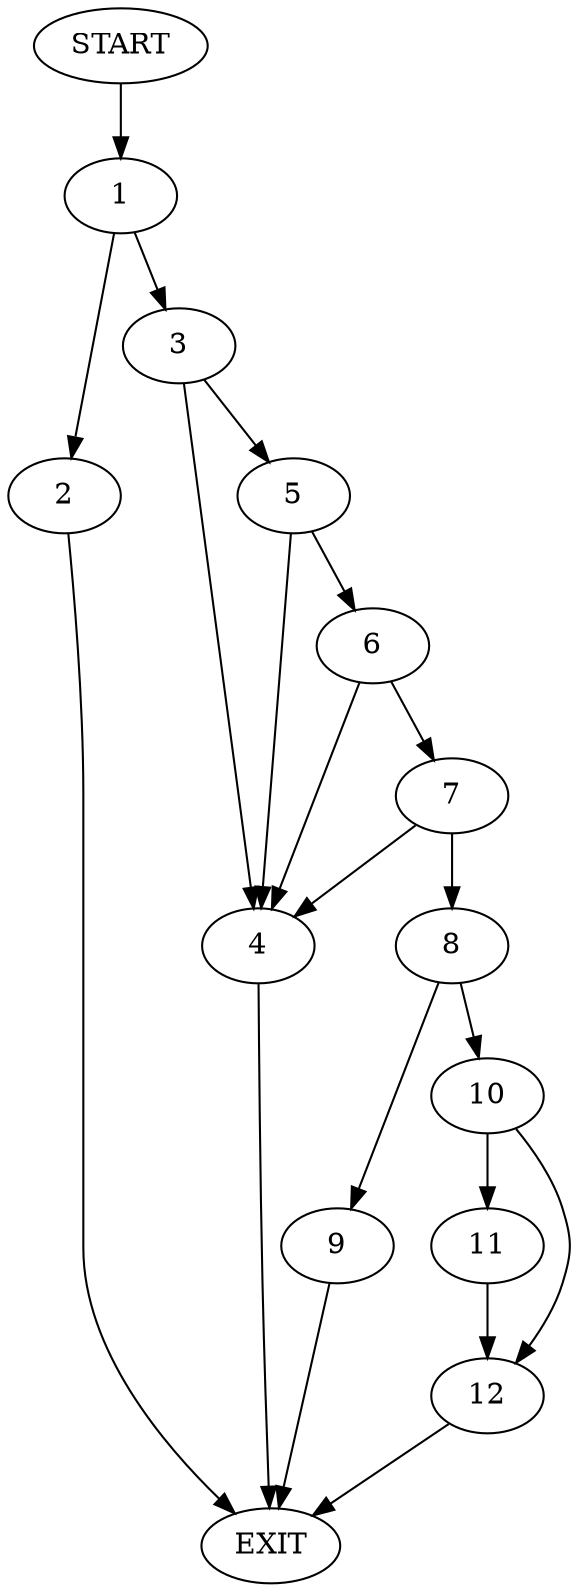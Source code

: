 digraph {
0 [label="START"]
13 [label="EXIT"]
0 -> 1
1 -> 2
1 -> 3
2 -> 13
3 -> 4
3 -> 5
5 -> 4
5 -> 6
4 -> 13
6 -> 4
6 -> 7
7 -> 4
7 -> 8
8 -> 9
8 -> 10
9 -> 13
10 -> 11
10 -> 12
12 -> 13
11 -> 12
}
